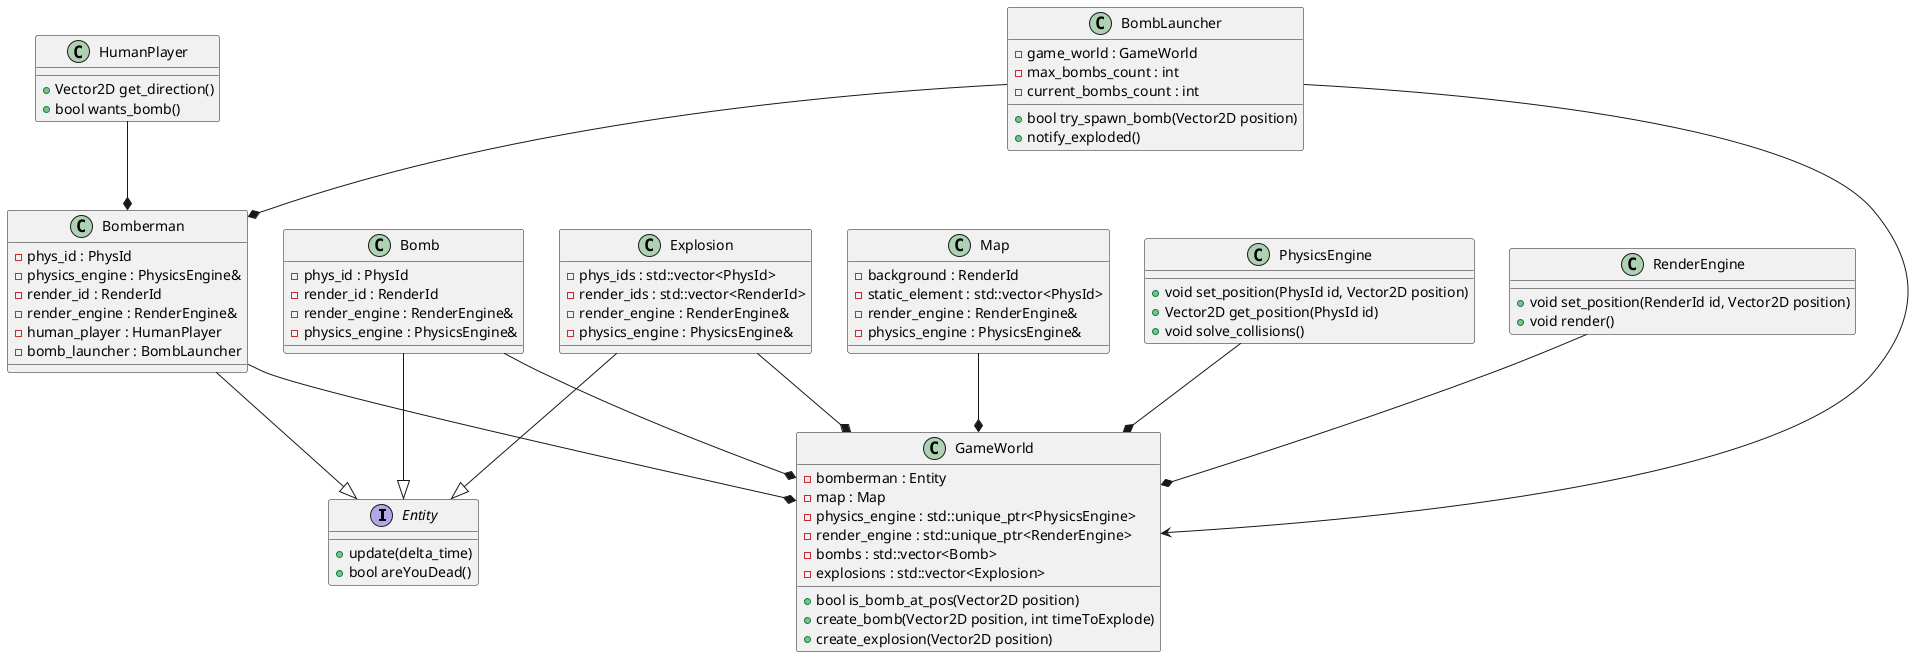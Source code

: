 @startuml

interface Entity {
+ update(delta_time)
+ bool areYouDead()
}

class Bomberman {
- phys_id : PhysId
- physics_engine : PhysicsEngine&
- render_id : RenderId
- render_engine : RenderEngine&
- human_player : HumanPlayer
- bomb_launcher : BombLauncher
}

class GameWorld {
- bomberman : Entity
- map : Map
- physics_engine : std::unique_ptr<PhysicsEngine>
- render_engine : std::unique_ptr<RenderEngine>
- bombs : std::vector<Bomb>
- explosions : std::vector<Explosion>
+ bool is_bomb_at_pos(Vector2D position)
+ create_bomb(Vector2D position, int timeToExplode)
+ create_explosion(Vector2D position)
}

class HumanPlayer {
+ Vector2D get_direction()
+ bool wants_bomb()
}

class BombLauncher {
- game_world : GameWorld
- max_bombs_count : int
- current_bombs_count : int
+ bool try_spawn_bomb(Vector2D position)
+ notify_exploded()
}

class Map {
- background : RenderId
- static_element : std::vector<PhysId>
- render_engine : RenderEngine&
- physics_engine : PhysicsEngine&
}

class PhysicsEngine{
+ void set_position(PhysId id, Vector2D position)
+ Vector2D get_position(PhysId id)
+ void solve_collisions()
}

class RenderEngine{
+ void set_position(RenderId id, Vector2D position)
+ void render()
}

class Bomb {
- phys_id : PhysId
- render_id : RenderId
- render_engine : RenderEngine&
- physics_engine : PhysicsEngine&
}

class Explosion {
- phys_ids : std::vector<PhysId>
- render_ids : std::vector<RenderId>
- render_engine : RenderEngine&
- physics_engine : PhysicsEngine&
}

Bomberman --|> Entity
Bomb --|> Entity
Explosion --|> Entity

Bomberman --* GameWorld
Bomb --* GameWorld
Explosion --* GameWorld

HumanPlayer --* Bomberman

BombLauncher --> GameWorld
BombLauncher --* Bomberman


Map --* GameWorld

RenderEngine --* GameWorld
PhysicsEngine --* GameWorld

@enduml